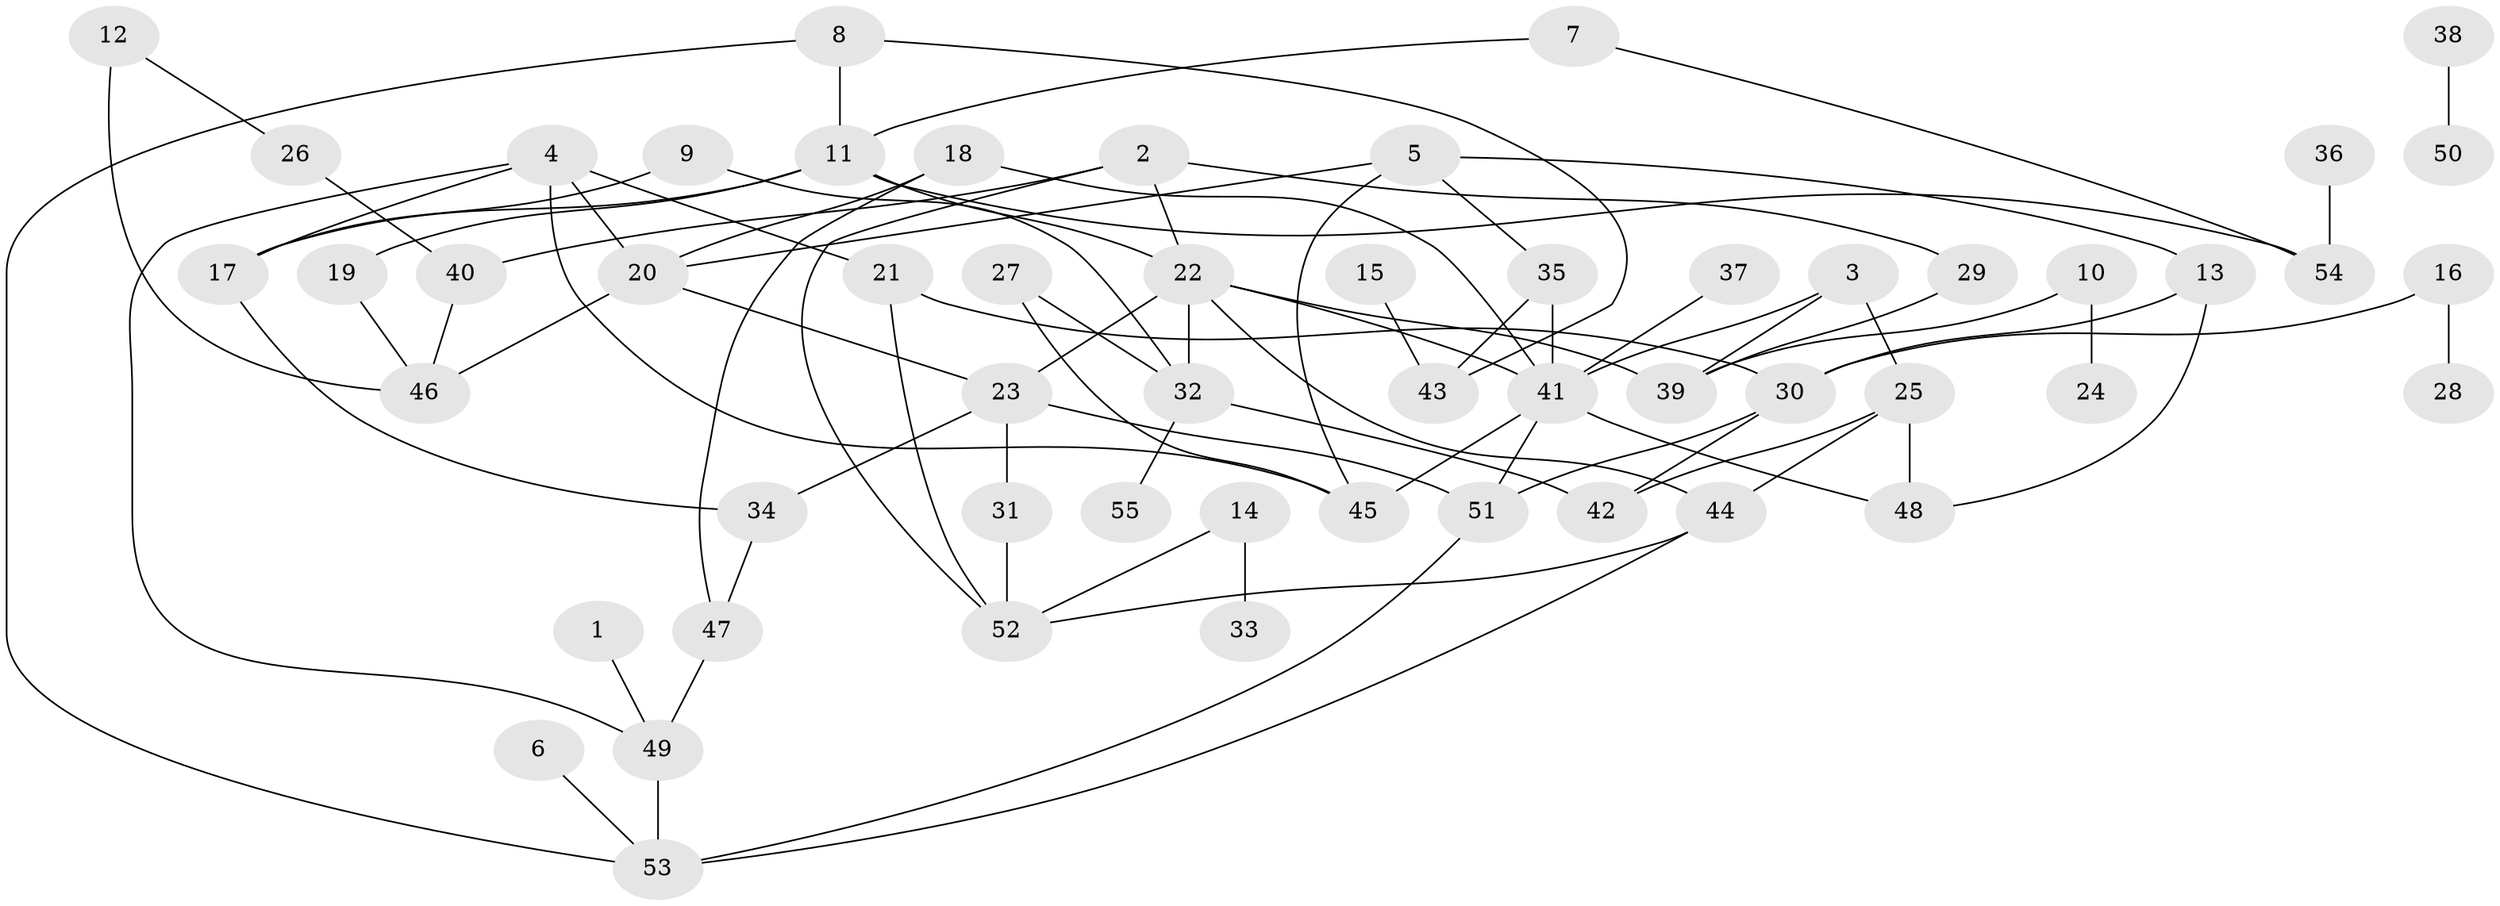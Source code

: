 // coarse degree distribution, {1: 0.2894736842105263, 7: 0.07894736842105263, 5: 0.02631578947368421, 4: 0.23684210526315788, 2: 0.15789473684210525, 6: 0.13157894736842105, 3: 0.05263157894736842, 9: 0.02631578947368421}
// Generated by graph-tools (version 1.1) at 2025/23/03/03/25 07:23:29]
// undirected, 55 vertices, 84 edges
graph export_dot {
graph [start="1"]
  node [color=gray90,style=filled];
  1;
  2;
  3;
  4;
  5;
  6;
  7;
  8;
  9;
  10;
  11;
  12;
  13;
  14;
  15;
  16;
  17;
  18;
  19;
  20;
  21;
  22;
  23;
  24;
  25;
  26;
  27;
  28;
  29;
  30;
  31;
  32;
  33;
  34;
  35;
  36;
  37;
  38;
  39;
  40;
  41;
  42;
  43;
  44;
  45;
  46;
  47;
  48;
  49;
  50;
  51;
  52;
  53;
  54;
  55;
  1 -- 49;
  2 -- 22;
  2 -- 29;
  2 -- 40;
  2 -- 52;
  3 -- 25;
  3 -- 39;
  3 -- 41;
  4 -- 17;
  4 -- 20;
  4 -- 21;
  4 -- 45;
  4 -- 49;
  5 -- 13;
  5 -- 20;
  5 -- 35;
  5 -- 45;
  6 -- 53;
  7 -- 11;
  7 -- 54;
  8 -- 11;
  8 -- 43;
  8 -- 53;
  9 -- 17;
  9 -- 32;
  10 -- 24;
  10 -- 39;
  11 -- 17;
  11 -- 19;
  11 -- 22;
  11 -- 54;
  12 -- 26;
  12 -- 46;
  13 -- 30;
  13 -- 48;
  14 -- 33;
  14 -- 52;
  15 -- 43;
  16 -- 28;
  16 -- 30;
  17 -- 34;
  18 -- 20;
  18 -- 41;
  18 -- 47;
  19 -- 46;
  20 -- 23;
  20 -- 46;
  21 -- 30;
  21 -- 52;
  22 -- 23;
  22 -- 32;
  22 -- 39;
  22 -- 41;
  22 -- 44;
  23 -- 31;
  23 -- 34;
  23 -- 51;
  25 -- 42;
  25 -- 44;
  25 -- 48;
  26 -- 40;
  27 -- 32;
  27 -- 45;
  29 -- 39;
  30 -- 42;
  30 -- 51;
  31 -- 52;
  32 -- 42;
  32 -- 55;
  34 -- 47;
  35 -- 41;
  35 -- 43;
  36 -- 54;
  37 -- 41;
  38 -- 50;
  40 -- 46;
  41 -- 45;
  41 -- 48;
  41 -- 51;
  44 -- 52;
  44 -- 53;
  47 -- 49;
  49 -- 53;
  51 -- 53;
}
